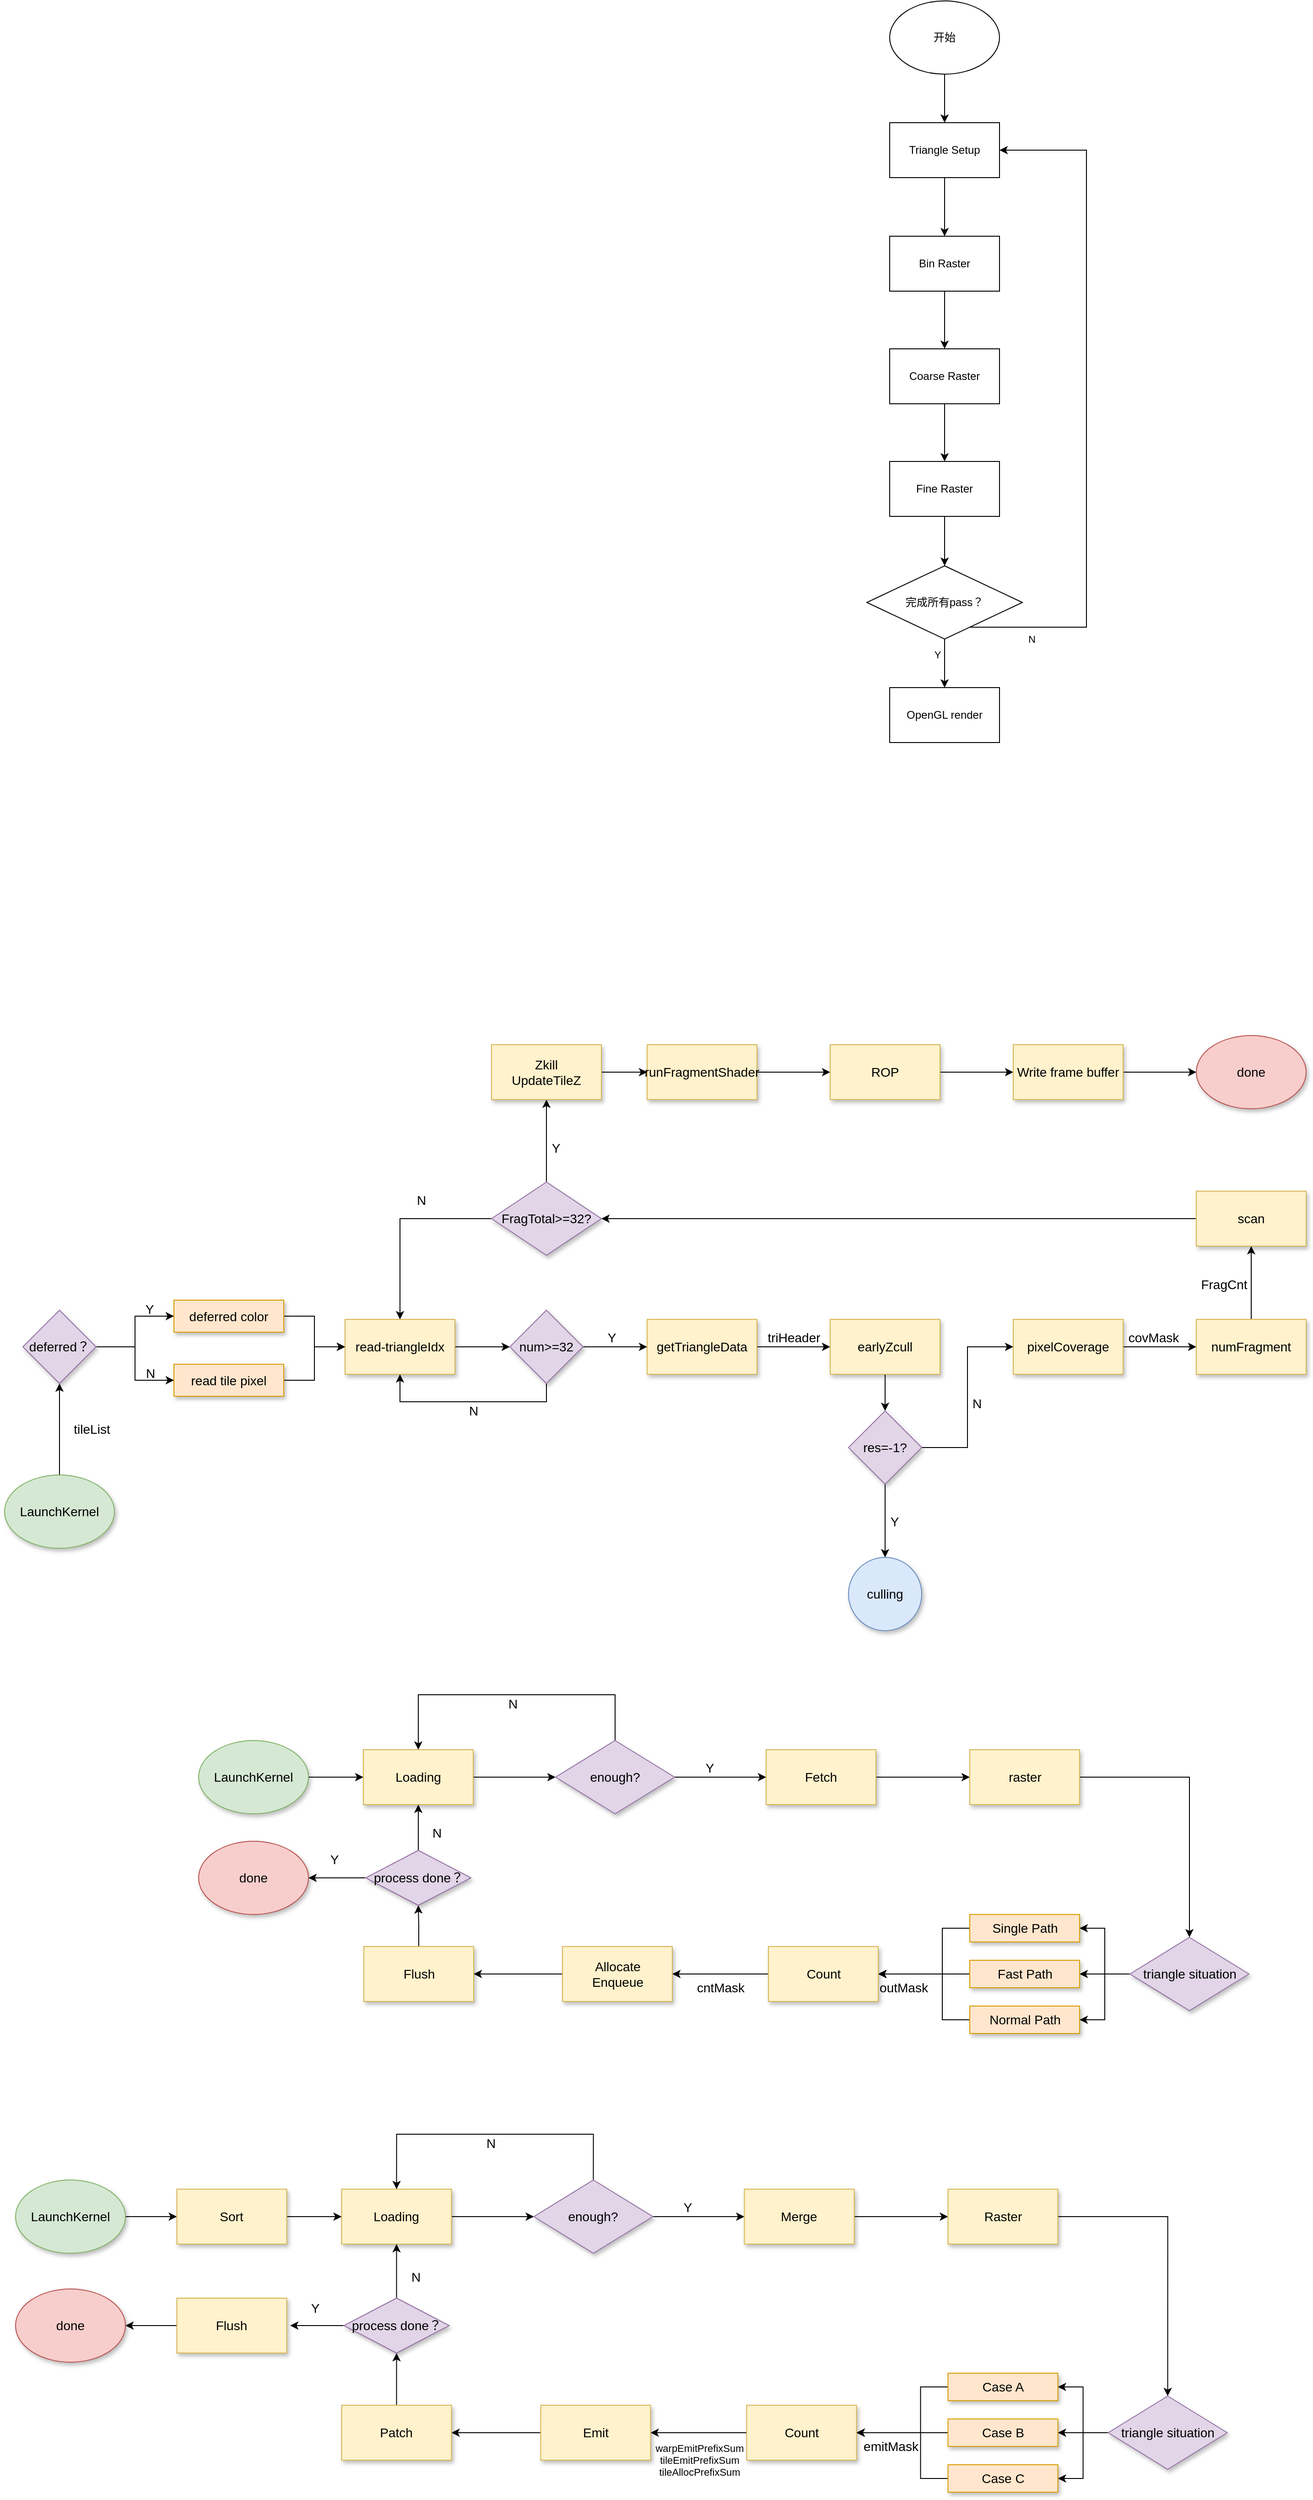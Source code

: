 <mxfile version="24.3.1" type="github">
  <diagram name="第 1 页" id="T6Q55vg58bslfouwRuF3">
    <mxGraphModel dx="3080" dy="3562" grid="1" gridSize="10" guides="1" tooltips="1" connect="1" arrows="1" fold="1" page="1" pageScale="1" pageWidth="827" pageHeight="1169" math="0" shadow="0">
      <root>
        <mxCell id="0" />
        <mxCell id="1" parent="0" />
        <mxCell id="O7zSQvzKoPBCbMSIORTm-7" value="" style="edgeStyle=orthogonalEdgeStyle;rounded=0;orthogonalLoop=1;jettySize=auto;html=1;fontSize=14;" parent="1" source="O7zSQvzKoPBCbMSIORTm-1" target="O7zSQvzKoPBCbMSIORTm-6" edge="1">
          <mxGeometry relative="1" as="geometry" />
        </mxCell>
        <mxCell id="O7zSQvzKoPBCbMSIORTm-1" value="read-triangleIdx" style="rounded=0;whiteSpace=wrap;html=1;fillColor=#fff2cc;strokeColor=#d6b656;shadow=1;fontSize=14;" parent="1" vertex="1">
          <mxGeometry y="240" width="120" height="60" as="geometry" />
        </mxCell>
        <mxCell id="O7zSQvzKoPBCbMSIORTm-14" value="" style="edgeStyle=orthogonalEdgeStyle;rounded=0;orthogonalLoop=1;jettySize=auto;html=1;fontSize=14;" parent="1" source="O7zSQvzKoPBCbMSIORTm-2" target="O7zSQvzKoPBCbMSIORTm-13" edge="1">
          <mxGeometry relative="1" as="geometry" />
        </mxCell>
        <mxCell id="O7zSQvzKoPBCbMSIORTm-20" value="triHeader" style="edgeLabel;html=1;align=center;verticalAlign=middle;resizable=0;points=[];labelBackgroundColor=none;fontSize=14;" parent="O7zSQvzKoPBCbMSIORTm-14" vertex="1" connectable="0">
          <mxGeometry x="-0.121" y="2" relative="1" as="geometry">
            <mxPoint x="5" y="-8" as="offset" />
          </mxGeometry>
        </mxCell>
        <mxCell id="O7zSQvzKoPBCbMSIORTm-2" value="getTriangleData" style="rounded=0;whiteSpace=wrap;html=1;fillColor=#fff2cc;strokeColor=#d6b656;shadow=1;fontSize=14;" parent="1" vertex="1">
          <mxGeometry x="330" y="240" width="120" height="60" as="geometry" />
        </mxCell>
        <mxCell id="O7zSQvzKoPBCbMSIORTm-8" style="edgeStyle=orthogonalEdgeStyle;rounded=0;orthogonalLoop=1;jettySize=auto;html=1;entryX=0.5;entryY=1;entryDx=0;entryDy=0;exitX=0.5;exitY=1;exitDx=0;exitDy=0;fontSize=14;" parent="1" source="O7zSQvzKoPBCbMSIORTm-6" target="O7zSQvzKoPBCbMSIORTm-1" edge="1">
          <mxGeometry relative="1" as="geometry">
            <mxPoint x="250" y="320" as="sourcePoint" />
            <mxPoint x="90" y="350" as="targetPoint" />
          </mxGeometry>
        </mxCell>
        <mxCell id="O7zSQvzKoPBCbMSIORTm-10" value="N" style="edgeLabel;html=1;align=center;verticalAlign=middle;resizable=0;points=[];labelBackgroundColor=none;fontSize=14;" parent="O7zSQvzKoPBCbMSIORTm-8" vertex="1" connectable="0">
          <mxGeometry x="0.051" y="-3" relative="1" as="geometry">
            <mxPoint x="10" y="13" as="offset" />
          </mxGeometry>
        </mxCell>
        <mxCell id="O7zSQvzKoPBCbMSIORTm-11" value="" style="edgeStyle=orthogonalEdgeStyle;rounded=0;orthogonalLoop=1;jettySize=auto;html=1;fontSize=14;" parent="1" source="O7zSQvzKoPBCbMSIORTm-6" target="O7zSQvzKoPBCbMSIORTm-2" edge="1">
          <mxGeometry relative="1" as="geometry" />
        </mxCell>
        <mxCell id="O7zSQvzKoPBCbMSIORTm-12" value="Y" style="edgeLabel;html=1;align=center;verticalAlign=middle;resizable=0;points=[];labelBackgroundColor=none;fontSize=14;" parent="O7zSQvzKoPBCbMSIORTm-11" vertex="1" connectable="0">
          <mxGeometry x="0.065" y="-1" relative="1" as="geometry">
            <mxPoint x="-7" y="-11" as="offset" />
          </mxGeometry>
        </mxCell>
        <mxCell id="O7zSQvzKoPBCbMSIORTm-6" value="num&amp;gt;=32" style="rhombus;whiteSpace=wrap;html=1;rounded=0;fillColor=#e1d5e7;strokeColor=#9673a6;shadow=1;fontSize=14;" parent="1" vertex="1">
          <mxGeometry x="180" y="230" width="80" height="80" as="geometry" />
        </mxCell>
        <mxCell id="O7zSQvzKoPBCbMSIORTm-19" value="" style="edgeStyle=orthogonalEdgeStyle;rounded=0;orthogonalLoop=1;jettySize=auto;html=1;fontSize=14;" parent="1" source="O7zSQvzKoPBCbMSIORTm-13" target="O7zSQvzKoPBCbMSIORTm-18" edge="1">
          <mxGeometry relative="1" as="geometry" />
        </mxCell>
        <mxCell id="O7zSQvzKoPBCbMSIORTm-13" value="earlyZcull" style="rounded=0;whiteSpace=wrap;html=1;fillColor=#fff2cc;strokeColor=#d6b656;shadow=1;fontSize=14;" parent="1" vertex="1">
          <mxGeometry x="530" y="240" width="120" height="60" as="geometry" />
        </mxCell>
        <mxCell id="O7zSQvzKoPBCbMSIORTm-27" value="" style="edgeStyle=orthogonalEdgeStyle;rounded=0;orthogonalLoop=1;jettySize=auto;html=1;fontSize=14;" parent="1" source="O7zSQvzKoPBCbMSIORTm-15" target="O7zSQvzKoPBCbMSIORTm-26" edge="1">
          <mxGeometry relative="1" as="geometry" />
        </mxCell>
        <mxCell id="O7zSQvzKoPBCbMSIORTm-28" value="covMask" style="edgeLabel;html=1;align=center;verticalAlign=middle;resizable=0;points=[];labelBackgroundColor=none;fontSize=14;" parent="O7zSQvzKoPBCbMSIORTm-27" vertex="1" connectable="0">
          <mxGeometry x="-0.172" y="-1" relative="1" as="geometry">
            <mxPoint y="-11" as="offset" />
          </mxGeometry>
        </mxCell>
        <mxCell id="O7zSQvzKoPBCbMSIORTm-15" value="pixelCoverage" style="rounded=0;whiteSpace=wrap;html=1;fillColor=#fff2cc;strokeColor=#d6b656;shadow=1;fontSize=14;" parent="1" vertex="1">
          <mxGeometry x="730" y="240" width="120" height="60" as="geometry" />
        </mxCell>
        <mxCell id="O7zSQvzKoPBCbMSIORTm-21" style="edgeStyle=orthogonalEdgeStyle;rounded=0;orthogonalLoop=1;jettySize=auto;html=1;entryX=0;entryY=0.5;entryDx=0;entryDy=0;fontSize=14;" parent="1" source="O7zSQvzKoPBCbMSIORTm-18" target="O7zSQvzKoPBCbMSIORTm-15" edge="1">
          <mxGeometry relative="1" as="geometry">
            <mxPoint x="710" y="320" as="targetPoint" />
          </mxGeometry>
        </mxCell>
        <mxCell id="O7zSQvzKoPBCbMSIORTm-25" value="N" style="edgeLabel;html=1;align=center;verticalAlign=middle;resizable=0;points=[];labelBackgroundColor=none;fontSize=14;" parent="O7zSQvzKoPBCbMSIORTm-21" vertex="1" connectable="0">
          <mxGeometry x="-0.064" y="-1" relative="1" as="geometry">
            <mxPoint x="9" as="offset" />
          </mxGeometry>
        </mxCell>
        <mxCell id="O7zSQvzKoPBCbMSIORTm-23" value="" style="edgeStyle=orthogonalEdgeStyle;rounded=0;orthogonalLoop=1;jettySize=auto;html=1;fontSize=14;" parent="1" source="O7zSQvzKoPBCbMSIORTm-18" target="O7zSQvzKoPBCbMSIORTm-22" edge="1">
          <mxGeometry relative="1" as="geometry" />
        </mxCell>
        <mxCell id="O7zSQvzKoPBCbMSIORTm-24" value="Y" style="edgeLabel;html=1;align=center;verticalAlign=middle;resizable=0;points=[];labelBackgroundColor=none;fontSize=14;" parent="O7zSQvzKoPBCbMSIORTm-23" vertex="1" connectable="0">
          <mxGeometry x="0.007" relative="1" as="geometry">
            <mxPoint x="10" as="offset" />
          </mxGeometry>
        </mxCell>
        <mxCell id="O7zSQvzKoPBCbMSIORTm-18" value="res=-1?" style="rhombus;whiteSpace=wrap;html=1;rounded=0;fillColor=#e1d5e7;strokeColor=#9673a6;shadow=1;fontSize=14;" parent="1" vertex="1">
          <mxGeometry x="550" y="340" width="80" height="80" as="geometry" />
        </mxCell>
        <mxCell id="O7zSQvzKoPBCbMSIORTm-22" value="culling" style="ellipse;whiteSpace=wrap;html=1;rounded=0;fillColor=#dae8fc;strokeColor=#6c8ebf;shadow=1;fontSize=14;" parent="1" vertex="1">
          <mxGeometry x="550" y="500" width="80" height="80" as="geometry" />
        </mxCell>
        <mxCell id="O7zSQvzKoPBCbMSIORTm-30" value="" style="edgeStyle=orthogonalEdgeStyle;rounded=0;orthogonalLoop=1;jettySize=auto;html=1;fontSize=14;" parent="1" source="O7zSQvzKoPBCbMSIORTm-26" target="O7zSQvzKoPBCbMSIORTm-29" edge="1">
          <mxGeometry relative="1" as="geometry" />
        </mxCell>
        <mxCell id="O7zSQvzKoPBCbMSIORTm-31" value="FragCnt" style="edgeLabel;html=1;align=center;verticalAlign=middle;resizable=0;points=[];labelBackgroundColor=none;fontSize=14;" parent="O7zSQvzKoPBCbMSIORTm-30" vertex="1" connectable="0">
          <mxGeometry x="-0.053" y="3" relative="1" as="geometry">
            <mxPoint x="-27" as="offset" />
          </mxGeometry>
        </mxCell>
        <mxCell id="O7zSQvzKoPBCbMSIORTm-26" value="numFragment" style="rounded=0;whiteSpace=wrap;html=1;fillColor=#fff2cc;strokeColor=#d6b656;shadow=1;fontSize=14;" parent="1" vertex="1">
          <mxGeometry x="930" y="240" width="120" height="60" as="geometry" />
        </mxCell>
        <mxCell id="O7zSQvzKoPBCbMSIORTm-34" value="" style="edgeStyle=orthogonalEdgeStyle;rounded=0;orthogonalLoop=1;jettySize=auto;html=1;fontSize=14;" parent="1" source="O7zSQvzKoPBCbMSIORTm-29" target="O7zSQvzKoPBCbMSIORTm-33" edge="1">
          <mxGeometry relative="1" as="geometry" />
        </mxCell>
        <mxCell id="O7zSQvzKoPBCbMSIORTm-29" value="scan" style="rounded=0;whiteSpace=wrap;html=1;fillColor=#fff2cc;strokeColor=#d6b656;shadow=1;fontSize=14;" parent="1" vertex="1">
          <mxGeometry x="930" y="100" width="120" height="60" as="geometry" />
        </mxCell>
        <mxCell id="O7zSQvzKoPBCbMSIORTm-35" style="edgeStyle=orthogonalEdgeStyle;rounded=0;orthogonalLoop=1;jettySize=auto;html=1;entryX=0.5;entryY=0;entryDx=0;entryDy=0;fontSize=14;" parent="1" source="O7zSQvzKoPBCbMSIORTm-33" target="O7zSQvzKoPBCbMSIORTm-1" edge="1">
          <mxGeometry relative="1" as="geometry" />
        </mxCell>
        <mxCell id="O7zSQvzKoPBCbMSIORTm-37" value="N" style="edgeLabel;html=1;align=center;verticalAlign=middle;resizable=0;points=[];labelBackgroundColor=none;fontSize=14;" parent="O7zSQvzKoPBCbMSIORTm-35" vertex="1" connectable="0">
          <mxGeometry x="-0.269" relative="1" as="geometry">
            <mxPoint y="-20" as="offset" />
          </mxGeometry>
        </mxCell>
        <mxCell id="O7zSQvzKoPBCbMSIORTm-39" value="" style="edgeStyle=orthogonalEdgeStyle;rounded=0;orthogonalLoop=1;jettySize=auto;html=1;exitX=0.5;exitY=0;exitDx=0;exitDy=0;fontSize=14;" parent="1" source="O7zSQvzKoPBCbMSIORTm-33" target="O7zSQvzKoPBCbMSIORTm-38" edge="1">
          <mxGeometry relative="1" as="geometry" />
        </mxCell>
        <mxCell id="O7zSQvzKoPBCbMSIORTm-52" value="Y" style="edgeLabel;html=1;align=center;verticalAlign=middle;resizable=0;points=[];labelBackgroundColor=none;fontSize=14;" parent="O7zSQvzKoPBCbMSIORTm-39" vertex="1" connectable="0">
          <mxGeometry x="-0.178" y="-1" relative="1" as="geometry">
            <mxPoint x="9" as="offset" />
          </mxGeometry>
        </mxCell>
        <mxCell id="O7zSQvzKoPBCbMSIORTm-33" value="FragTotal&amp;gt;=32?" style="rhombus;whiteSpace=wrap;html=1;rounded=0;fillColor=#e1d5e7;strokeColor=#9673a6;shadow=1;fontSize=14;" parent="1" vertex="1">
          <mxGeometry x="160" y="90" width="120" height="80" as="geometry" />
        </mxCell>
        <mxCell id="O7zSQvzKoPBCbMSIORTm-43" value="" style="edgeStyle=orthogonalEdgeStyle;rounded=0;orthogonalLoop=1;jettySize=auto;html=1;fontSize=14;" parent="1" source="O7zSQvzKoPBCbMSIORTm-38" target="O7zSQvzKoPBCbMSIORTm-42" edge="1">
          <mxGeometry relative="1" as="geometry" />
        </mxCell>
        <mxCell id="O7zSQvzKoPBCbMSIORTm-38" value="Zkill&lt;div style=&quot;font-size: 14px;&quot;&gt;UpdateTileZ&lt;/div&gt;" style="whiteSpace=wrap;html=1;rounded=0;fillColor=#fff2cc;strokeColor=#d6b656;shadow=1;fontSize=14;" parent="1" vertex="1">
          <mxGeometry x="160" y="-60" width="120" height="60" as="geometry" />
        </mxCell>
        <mxCell id="O7zSQvzKoPBCbMSIORTm-45" value="" style="edgeStyle=orthogonalEdgeStyle;rounded=0;orthogonalLoop=1;jettySize=auto;html=1;fontSize=14;" parent="1" source="O7zSQvzKoPBCbMSIORTm-42" target="O7zSQvzKoPBCbMSIORTm-44" edge="1">
          <mxGeometry relative="1" as="geometry" />
        </mxCell>
        <mxCell id="O7zSQvzKoPBCbMSIORTm-42" value="runFragmentShader" style="whiteSpace=wrap;html=1;rounded=0;fillColor=#fff2cc;strokeColor=#d6b656;shadow=1;fontSize=14;" parent="1" vertex="1">
          <mxGeometry x="330" y="-60" width="120" height="60" as="geometry" />
        </mxCell>
        <mxCell id="cYD1kUWtaqBJWbCLBcX3-10" value="" style="edgeStyle=orthogonalEdgeStyle;rounded=0;orthogonalLoop=1;jettySize=auto;html=1;fontSize=14;" edge="1" parent="1" source="O7zSQvzKoPBCbMSIORTm-44" target="cYD1kUWtaqBJWbCLBcX3-9">
          <mxGeometry relative="1" as="geometry" />
        </mxCell>
        <mxCell id="O7zSQvzKoPBCbMSIORTm-44" value="ROP" style="whiteSpace=wrap;html=1;rounded=0;fillColor=#fff2cc;strokeColor=#d6b656;shadow=1;fontSize=14;" parent="1" vertex="1">
          <mxGeometry x="530" y="-60" width="120" height="60" as="geometry" />
        </mxCell>
        <mxCell id="O7zSQvzKoPBCbMSIORTm-49" value="" style="edgeStyle=orthogonalEdgeStyle;rounded=0;orthogonalLoop=1;jettySize=auto;html=1;exitX=0.5;exitY=0;exitDx=0;exitDy=0;entryX=0.5;entryY=1;entryDx=0;entryDy=0;fontSize=14;" parent="1" source="O7zSQvzKoPBCbMSIORTm-48" target="cYD1kUWtaqBJWbCLBcX3-6" edge="1">
          <mxGeometry relative="1" as="geometry">
            <mxPoint x="-297" y="330" as="targetPoint" />
          </mxGeometry>
        </mxCell>
        <mxCell id="O7zSQvzKoPBCbMSIORTm-57" value="tileList" style="edgeLabel;html=1;align=center;verticalAlign=middle;resizable=0;points=[];labelBackgroundColor=none;fontSize=14;" parent="O7zSQvzKoPBCbMSIORTm-49" vertex="1" connectable="0">
          <mxGeometry x="0.217" y="-2" relative="1" as="geometry">
            <mxPoint x="33" y="11" as="offset" />
          </mxGeometry>
        </mxCell>
        <mxCell id="O7zSQvzKoPBCbMSIORTm-48" value="LaunchKernel" style="ellipse;whiteSpace=wrap;html=1;fillColor=#d5e8d4;strokeColor=#82b366;shadow=1;fontSize=14;" parent="1" vertex="1">
          <mxGeometry x="-372" y="410" width="120" height="80" as="geometry" />
        </mxCell>
        <mxCell id="O7zSQvzKoPBCbMSIORTm-50" value="done" style="ellipse;whiteSpace=wrap;html=1;fillColor=#f8cecc;strokeColor=#b85450;shadow=1;fontSize=14;" parent="1" vertex="1">
          <mxGeometry x="930" y="-70" width="120" height="80" as="geometry" />
        </mxCell>
        <mxCell id="MLCowIscCtF2YX59dcxo-18" value="" style="edgeStyle=orthogonalEdgeStyle;rounded=0;orthogonalLoop=1;jettySize=auto;html=1;" parent="1" source="MLCowIscCtF2YX59dcxo-1" target="MLCowIscCtF2YX59dcxo-2" edge="1">
          <mxGeometry relative="1" as="geometry" />
        </mxCell>
        <mxCell id="MLCowIscCtF2YX59dcxo-1" value="开始" style="ellipse;whiteSpace=wrap;html=1;" parent="1" vertex="1">
          <mxGeometry x="595" y="-1200" width="120" height="80" as="geometry" />
        </mxCell>
        <mxCell id="MLCowIscCtF2YX59dcxo-5" value="" style="edgeStyle=orthogonalEdgeStyle;rounded=0;orthogonalLoop=1;jettySize=auto;html=1;" parent="1" source="MLCowIscCtF2YX59dcxo-2" target="MLCowIscCtF2YX59dcxo-4" edge="1">
          <mxGeometry relative="1" as="geometry" />
        </mxCell>
        <mxCell id="MLCowIscCtF2YX59dcxo-2" value="Triangle Setup" style="whiteSpace=wrap;html=1;" parent="1" vertex="1">
          <mxGeometry x="595" y="-1067" width="120" height="60" as="geometry" />
        </mxCell>
        <mxCell id="MLCowIscCtF2YX59dcxo-7" value="" style="edgeStyle=orthogonalEdgeStyle;rounded=0;orthogonalLoop=1;jettySize=auto;html=1;" parent="1" source="MLCowIscCtF2YX59dcxo-4" target="MLCowIscCtF2YX59dcxo-6" edge="1">
          <mxGeometry relative="1" as="geometry" />
        </mxCell>
        <mxCell id="MLCowIscCtF2YX59dcxo-4" value="Bin Raster" style="whiteSpace=wrap;html=1;" parent="1" vertex="1">
          <mxGeometry x="595" y="-943" width="120" height="60" as="geometry" />
        </mxCell>
        <mxCell id="MLCowIscCtF2YX59dcxo-9" value="" style="edgeStyle=orthogonalEdgeStyle;rounded=0;orthogonalLoop=1;jettySize=auto;html=1;" parent="1" source="MLCowIscCtF2YX59dcxo-6" target="MLCowIscCtF2YX59dcxo-8" edge="1">
          <mxGeometry relative="1" as="geometry" />
        </mxCell>
        <mxCell id="MLCowIscCtF2YX59dcxo-6" value="Coarse Raster" style="whiteSpace=wrap;html=1;" parent="1" vertex="1">
          <mxGeometry x="595" y="-820" width="120" height="60" as="geometry" />
        </mxCell>
        <mxCell id="MLCowIscCtF2YX59dcxo-11" value="" style="edgeStyle=orthogonalEdgeStyle;rounded=0;orthogonalLoop=1;jettySize=auto;html=1;" parent="1" source="MLCowIscCtF2YX59dcxo-8" target="MLCowIscCtF2YX59dcxo-10" edge="1">
          <mxGeometry relative="1" as="geometry" />
        </mxCell>
        <mxCell id="MLCowIscCtF2YX59dcxo-8" value="Fine Raster" style="whiteSpace=wrap;html=1;" parent="1" vertex="1">
          <mxGeometry x="595" y="-697" width="120" height="60" as="geometry" />
        </mxCell>
        <mxCell id="MLCowIscCtF2YX59dcxo-15" value="" style="edgeStyle=orthogonalEdgeStyle;rounded=0;orthogonalLoop=1;jettySize=auto;html=1;" parent="1" source="MLCowIscCtF2YX59dcxo-10" target="MLCowIscCtF2YX59dcxo-14" edge="1">
          <mxGeometry relative="1" as="geometry" />
        </mxCell>
        <mxCell id="MLCowIscCtF2YX59dcxo-17" value="Y" style="edgeLabel;html=1;align=center;verticalAlign=middle;resizable=0;points=[];labelBackgroundColor=none;" parent="MLCowIscCtF2YX59dcxo-15" vertex="1" connectable="0">
          <mxGeometry x="-0.055" y="2" relative="1" as="geometry">
            <mxPoint x="-10" y="-8" as="offset" />
          </mxGeometry>
        </mxCell>
        <mxCell id="MLCowIscCtF2YX59dcxo-19" style="edgeStyle=orthogonalEdgeStyle;rounded=0;orthogonalLoop=1;jettySize=auto;html=1;entryX=1;entryY=0.5;entryDx=0;entryDy=0;" parent="1" source="MLCowIscCtF2YX59dcxo-10" target="MLCowIscCtF2YX59dcxo-2" edge="1">
          <mxGeometry relative="1" as="geometry">
            <mxPoint x="750" y="-1010" as="targetPoint" />
            <Array as="points">
              <mxPoint x="810" y="-516" />
              <mxPoint x="810" y="-1037" />
            </Array>
          </mxGeometry>
        </mxCell>
        <mxCell id="MLCowIscCtF2YX59dcxo-20" value="N" style="edgeLabel;html=1;align=center;verticalAlign=middle;resizable=0;points=[];labelBackgroundColor=none;" parent="MLCowIscCtF2YX59dcxo-19" vertex="1" connectable="0">
          <mxGeometry x="-0.606" y="2" relative="1" as="geometry">
            <mxPoint x="-58" y="32" as="offset" />
          </mxGeometry>
        </mxCell>
        <mxCell id="MLCowIscCtF2YX59dcxo-10" value="完成所有pass？" style="rhombus;whiteSpace=wrap;html=1;" parent="1" vertex="1">
          <mxGeometry x="570" y="-583" width="170" height="80" as="geometry" />
        </mxCell>
        <mxCell id="MLCowIscCtF2YX59dcxo-14" value="OpenGL render" style="whiteSpace=wrap;html=1;" parent="1" vertex="1">
          <mxGeometry x="595" y="-450" width="120" height="60" as="geometry" />
        </mxCell>
        <mxCell id="c0jOyY1ebG1TVOm1i-c7-7" value="" style="edgeStyle=orthogonalEdgeStyle;rounded=0;orthogonalLoop=1;jettySize=auto;html=1;labelBackgroundColor=none;textShadow=0;fontSize=14;" parent="1" source="c0jOyY1ebG1TVOm1i-c7-1" target="c0jOyY1ebG1TVOm1i-c7-2" edge="1">
          <mxGeometry relative="1" as="geometry" />
        </mxCell>
        <mxCell id="c0jOyY1ebG1TVOm1i-c7-1" value="LaunchKernel" style="ellipse;whiteSpace=wrap;html=1;fillColor=#d5e8d4;strokeColor=#82b366;labelBackgroundColor=none;textShadow=0;shadow=1;fontSize=14;" parent="1" vertex="1">
          <mxGeometry x="-160" y="700" width="120" height="80" as="geometry" />
        </mxCell>
        <mxCell id="c0jOyY1ebG1TVOm1i-c7-4" value="" style="edgeStyle=orthogonalEdgeStyle;rounded=0;orthogonalLoop=1;jettySize=auto;html=1;labelBackgroundColor=none;textShadow=0;fontSize=14;" parent="1" source="c0jOyY1ebG1TVOm1i-c7-2" target="c0jOyY1ebG1TVOm1i-c7-3" edge="1">
          <mxGeometry relative="1" as="geometry" />
        </mxCell>
        <mxCell id="c0jOyY1ebG1TVOm1i-c7-2" value="Loading" style="rounded=0;whiteSpace=wrap;html=1;fillColor=#fff2cc;strokeColor=#d6b656;labelBackgroundColor=none;textShadow=0;shadow=1;fontSize=14;" parent="1" vertex="1">
          <mxGeometry x="20" y="710" width="120" height="60" as="geometry" />
        </mxCell>
        <mxCell id="c0jOyY1ebG1TVOm1i-c7-5" style="edgeStyle=orthogonalEdgeStyle;rounded=0;orthogonalLoop=1;jettySize=auto;html=1;entryX=0.5;entryY=0;entryDx=0;entryDy=0;exitX=0.5;exitY=0;exitDx=0;exitDy=0;labelBackgroundColor=none;textShadow=0;fontSize=14;" parent="1" source="c0jOyY1ebG1TVOm1i-c7-3" target="c0jOyY1ebG1TVOm1i-c7-2" edge="1">
          <mxGeometry relative="1" as="geometry">
            <mxPoint x="380" y="670" as="sourcePoint" />
            <Array as="points">
              <mxPoint x="295" y="650" />
              <mxPoint x="80" y="650" />
            </Array>
          </mxGeometry>
        </mxCell>
        <mxCell id="c0jOyY1ebG1TVOm1i-c7-6" value="N" style="edgeLabel;html=1;align=center;verticalAlign=middle;resizable=0;points=[];labelBackgroundColor=none;textShadow=0;fontSize=14;" parent="c0jOyY1ebG1TVOm1i-c7-5" vertex="1" connectable="0">
          <mxGeometry x="0.031" y="-1" relative="1" as="geometry">
            <mxPoint x="5" y="11" as="offset" />
          </mxGeometry>
        </mxCell>
        <mxCell id="c0jOyY1ebG1TVOm1i-c7-9" value="" style="edgeStyle=orthogonalEdgeStyle;rounded=0;orthogonalLoop=1;jettySize=auto;html=1;labelBackgroundColor=none;textShadow=0;fontSize=14;" parent="1" source="c0jOyY1ebG1TVOm1i-c7-3" target="c0jOyY1ebG1TVOm1i-c7-8" edge="1">
          <mxGeometry relative="1" as="geometry" />
        </mxCell>
        <mxCell id="c0jOyY1ebG1TVOm1i-c7-10" value="Y" style="edgeLabel;html=1;align=center;verticalAlign=middle;resizable=0;points=[];labelBackgroundColor=none;textShadow=0;fontSize=14;" parent="c0jOyY1ebG1TVOm1i-c7-9" vertex="1" connectable="0">
          <mxGeometry x="-0.251" y="-1" relative="1" as="geometry">
            <mxPoint y="-11" as="offset" />
          </mxGeometry>
        </mxCell>
        <mxCell id="c0jOyY1ebG1TVOm1i-c7-3" value="enough?" style="rhombus;whiteSpace=wrap;html=1;rounded=0;fillColor=#e1d5e7;strokeColor=#9673a6;labelBackgroundColor=none;textShadow=0;shadow=1;fontSize=14;" parent="1" vertex="1">
          <mxGeometry x="230" y="700" width="130" height="80" as="geometry" />
        </mxCell>
        <mxCell id="c0jOyY1ebG1TVOm1i-c7-12" value="" style="edgeStyle=orthogonalEdgeStyle;rounded=0;orthogonalLoop=1;jettySize=auto;html=1;labelBackgroundColor=none;textShadow=0;fontSize=14;" parent="1" source="c0jOyY1ebG1TVOm1i-c7-8" target="c0jOyY1ebG1TVOm1i-c7-11" edge="1">
          <mxGeometry relative="1" as="geometry" />
        </mxCell>
        <mxCell id="c0jOyY1ebG1TVOm1i-c7-8" value="Fetch" style="rounded=0;whiteSpace=wrap;html=1;fillColor=#fff2cc;strokeColor=#d6b656;labelBackgroundColor=none;textShadow=0;shadow=1;fontSize=14;" parent="1" vertex="1">
          <mxGeometry x="460" y="710" width="120" height="60" as="geometry" />
        </mxCell>
        <mxCell id="c0jOyY1ebG1TVOm1i-c7-17" style="edgeStyle=orthogonalEdgeStyle;rounded=0;orthogonalLoop=1;jettySize=auto;html=1;exitX=1;exitY=0.5;exitDx=0;exitDy=0;entryX=0.5;entryY=0;entryDx=0;entryDy=0;labelBackgroundColor=none;textShadow=0;fontSize=14;" parent="1" source="c0jOyY1ebG1TVOm1i-c7-11" target="c0jOyY1ebG1TVOm1i-c7-16" edge="1">
          <mxGeometry relative="1" as="geometry">
            <mxPoint x="952.5" y="915" as="targetPoint" />
          </mxGeometry>
        </mxCell>
        <mxCell id="c0jOyY1ebG1TVOm1i-c7-11" value="raster" style="rounded=0;whiteSpace=wrap;html=1;fillColor=#fff2cc;strokeColor=#d6b656;labelBackgroundColor=none;textShadow=0;shadow=1;fontSize=14;" parent="1" vertex="1">
          <mxGeometry x="682.5" y="710" width="120" height="60" as="geometry" />
        </mxCell>
        <mxCell id="c0jOyY1ebG1TVOm1i-c7-21" style="edgeStyle=orthogonalEdgeStyle;rounded=0;orthogonalLoop=1;jettySize=auto;html=1;exitX=0;exitY=0.5;exitDx=0;exitDy=0;entryX=1;entryY=0.5;entryDx=0;entryDy=0;labelBackgroundColor=none;textShadow=0;fontSize=14;" parent="1" source="c0jOyY1ebG1TVOm1i-c7-16" target="c0jOyY1ebG1TVOm1i-c7-19" edge="1">
          <mxGeometry relative="1" as="geometry">
            <mxPoint x="887.5" y="955" as="sourcePoint" />
          </mxGeometry>
        </mxCell>
        <mxCell id="c0jOyY1ebG1TVOm1i-c7-22" style="edgeStyle=orthogonalEdgeStyle;rounded=0;orthogonalLoop=1;jettySize=auto;html=1;exitX=0;exitY=0.5;exitDx=0;exitDy=0;entryX=1;entryY=0.5;entryDx=0;entryDy=0;labelBackgroundColor=none;textShadow=0;fontSize=14;" parent="1" source="c0jOyY1ebG1TVOm1i-c7-16" target="c0jOyY1ebG1TVOm1i-c7-18" edge="1">
          <mxGeometry relative="1" as="geometry">
            <mxPoint x="920" y="935" as="sourcePoint" />
          </mxGeometry>
        </mxCell>
        <mxCell id="c0jOyY1ebG1TVOm1i-c7-23" style="edgeStyle=orthogonalEdgeStyle;rounded=0;orthogonalLoop=1;jettySize=auto;html=1;exitX=0;exitY=0.5;exitDx=0;exitDy=0;entryX=1;entryY=0.5;entryDx=0;entryDy=0;labelBackgroundColor=none;textShadow=0;fontSize=14;" parent="1" source="c0jOyY1ebG1TVOm1i-c7-16" target="c0jOyY1ebG1TVOm1i-c7-20" edge="1">
          <mxGeometry relative="1" as="geometry">
            <mxPoint x="920" y="975" as="sourcePoint" />
          </mxGeometry>
        </mxCell>
        <mxCell id="c0jOyY1ebG1TVOm1i-c7-16" value="triangle situation" style="rhombus;whiteSpace=wrap;html=1;rounded=0;fillColor=#e1d5e7;strokeColor=#9673a6;labelBackgroundColor=none;textShadow=0;shadow=1;fontSize=14;" parent="1" vertex="1">
          <mxGeometry x="857.5" y="915" width="130" height="80" as="geometry" />
        </mxCell>
        <mxCell id="c0jOyY1ebG1TVOm1i-c7-25" style="edgeStyle=orthogonalEdgeStyle;rounded=0;orthogonalLoop=1;jettySize=auto;html=1;exitX=0;exitY=0.5;exitDx=0;exitDy=0;entryX=1;entryY=0.5;entryDx=0;entryDy=0;labelBackgroundColor=none;textShadow=0;fontSize=14;" parent="1" source="c0jOyY1ebG1TVOm1i-c7-18" target="c0jOyY1ebG1TVOm1i-c7-24" edge="1">
          <mxGeometry relative="1" as="geometry">
            <Array as="points">
              <mxPoint x="652.5" y="905" />
              <mxPoint x="652.5" y="955" />
            </Array>
          </mxGeometry>
        </mxCell>
        <mxCell id="c0jOyY1ebG1TVOm1i-c7-18" value="Single Path" style="rounded=0;whiteSpace=wrap;html=1;fillColor=#ffe6cc;strokeColor=#d79b00;labelBackgroundColor=none;textShadow=0;shadow=1;fontSize=14;" parent="1" vertex="1">
          <mxGeometry x="682.5" y="890" width="120" height="30" as="geometry" />
        </mxCell>
        <mxCell id="c0jOyY1ebG1TVOm1i-c7-27" style="edgeStyle=orthogonalEdgeStyle;rounded=0;orthogonalLoop=1;jettySize=auto;html=1;exitX=0;exitY=0.5;exitDx=0;exitDy=0;entryX=1;entryY=0.5;entryDx=0;entryDy=0;labelBackgroundColor=none;textShadow=0;fontSize=14;" parent="1" source="c0jOyY1ebG1TVOm1i-c7-19" target="c0jOyY1ebG1TVOm1i-c7-24" edge="1">
          <mxGeometry relative="1" as="geometry" />
        </mxCell>
        <mxCell id="c0jOyY1ebG1TVOm1i-c7-19" value="Fast Path" style="rounded=0;whiteSpace=wrap;html=1;fillColor=#ffe6cc;strokeColor=#d79b00;labelBackgroundColor=none;textShadow=0;shadow=1;fontSize=14;" parent="1" vertex="1">
          <mxGeometry x="682.5" y="940" width="120" height="30" as="geometry" />
        </mxCell>
        <mxCell id="c0jOyY1ebG1TVOm1i-c7-29" style="edgeStyle=orthogonalEdgeStyle;rounded=0;orthogonalLoop=1;jettySize=auto;html=1;exitX=0;exitY=0.5;exitDx=0;exitDy=0;entryX=1;entryY=0.5;entryDx=0;entryDy=0;labelBackgroundColor=none;textShadow=0;fontSize=14;" parent="1" source="c0jOyY1ebG1TVOm1i-c7-20" target="c0jOyY1ebG1TVOm1i-c7-24" edge="1">
          <mxGeometry relative="1" as="geometry">
            <Array as="points">
              <mxPoint x="652.5" y="1005" />
              <mxPoint x="652.5" y="955" />
            </Array>
          </mxGeometry>
        </mxCell>
        <mxCell id="c0jOyY1ebG1TVOm1i-c7-30" value="outMask" style="edgeLabel;html=1;align=center;verticalAlign=middle;resizable=0;points=[];labelBackgroundColor=none;textShadow=0;fontSize=14;" parent="c0jOyY1ebG1TVOm1i-c7-29" vertex="1" connectable="0">
          <mxGeometry x="0.54" y="3" relative="1" as="geometry">
            <mxPoint x="-7" y="12" as="offset" />
          </mxGeometry>
        </mxCell>
        <mxCell id="c0jOyY1ebG1TVOm1i-c7-20" value="Normal Path" style="rounded=0;whiteSpace=wrap;html=1;fillColor=#ffe6cc;strokeColor=#d79b00;labelBackgroundColor=none;textShadow=0;shadow=1;fontSize=14;" parent="1" vertex="1">
          <mxGeometry x="682.5" y="990" width="120" height="30" as="geometry" />
        </mxCell>
        <mxCell id="c0jOyY1ebG1TVOm1i-c7-32" value="" style="edgeStyle=orthogonalEdgeStyle;rounded=0;orthogonalLoop=1;jettySize=auto;html=1;labelBackgroundColor=none;textShadow=0;fontSize=14;" parent="1" source="c0jOyY1ebG1TVOm1i-c7-24" target="c0jOyY1ebG1TVOm1i-c7-31" edge="1">
          <mxGeometry relative="1" as="geometry" />
        </mxCell>
        <mxCell id="c0jOyY1ebG1TVOm1i-c7-43" value="cntMask" style="edgeLabel;html=1;align=center;verticalAlign=middle;resizable=0;points=[];labelBackgroundColor=none;textShadow=0;fontSize=14;" parent="c0jOyY1ebG1TVOm1i-c7-32" vertex="1" connectable="0">
          <mxGeometry x="-0.057" y="4" relative="1" as="geometry">
            <mxPoint x="-3" y="11" as="offset" />
          </mxGeometry>
        </mxCell>
        <mxCell id="c0jOyY1ebG1TVOm1i-c7-24" value="Count" style="rounded=0;whiteSpace=wrap;html=1;fillColor=#fff2cc;strokeColor=#d6b656;labelBackgroundColor=none;textShadow=0;shadow=1;fontSize=14;" parent="1" vertex="1">
          <mxGeometry x="462.5" y="925" width="120" height="60" as="geometry" />
        </mxCell>
        <mxCell id="c0jOyY1ebG1TVOm1i-c7-34" value="" style="edgeStyle=orthogonalEdgeStyle;rounded=0;orthogonalLoop=1;jettySize=auto;html=1;labelBackgroundColor=none;textShadow=0;fontSize=14;" parent="1" source="c0jOyY1ebG1TVOm1i-c7-31" target="c0jOyY1ebG1TVOm1i-c7-33" edge="1">
          <mxGeometry relative="1" as="geometry" />
        </mxCell>
        <mxCell id="c0jOyY1ebG1TVOm1i-c7-31" value="Allocate&lt;div style=&quot;font-size: 14px;&quot;&gt;Enqueue&lt;/div&gt;" style="rounded=0;whiteSpace=wrap;html=1;fillColor=#fff2cc;strokeColor=#d6b656;labelBackgroundColor=none;textShadow=0;shadow=1;fontSize=14;" parent="1" vertex="1">
          <mxGeometry x="237.5" y="925" width="120" height="60" as="geometry" />
        </mxCell>
        <mxCell id="c0jOyY1ebG1TVOm1i-c7-38" value="" style="edgeStyle=orthogonalEdgeStyle;rounded=0;orthogonalLoop=1;jettySize=auto;html=1;labelBackgroundColor=none;textShadow=0;fontSize=14;" parent="1" source="c0jOyY1ebG1TVOm1i-c7-33" target="c0jOyY1ebG1TVOm1i-c7-35" edge="1">
          <mxGeometry relative="1" as="geometry" />
        </mxCell>
        <mxCell id="c0jOyY1ebG1TVOm1i-c7-33" value="Flush" style="rounded=0;whiteSpace=wrap;html=1;fillColor=#fff2cc;strokeColor=#d6b656;labelBackgroundColor=none;textShadow=0;shadow=1;fontSize=14;" parent="1" vertex="1">
          <mxGeometry x="20.5" y="925" width="120" height="60" as="geometry" />
        </mxCell>
        <mxCell id="c0jOyY1ebG1TVOm1i-c7-37" value="" style="edgeStyle=orthogonalEdgeStyle;rounded=0;orthogonalLoop=1;jettySize=auto;html=1;labelBackgroundColor=none;textShadow=0;fontSize=14;" parent="1" source="c0jOyY1ebG1TVOm1i-c7-35" target="c0jOyY1ebG1TVOm1i-c7-2" edge="1">
          <mxGeometry relative="1" as="geometry" />
        </mxCell>
        <mxCell id="c0jOyY1ebG1TVOm1i-c7-42" value="N" style="edgeLabel;html=1;align=center;verticalAlign=middle;resizable=0;points=[];labelBackgroundColor=none;textShadow=0;fontSize=14;" parent="c0jOyY1ebG1TVOm1i-c7-37" vertex="1" connectable="0">
          <mxGeometry x="-0.173" relative="1" as="geometry">
            <mxPoint x="20" y="1" as="offset" />
          </mxGeometry>
        </mxCell>
        <mxCell id="c0jOyY1ebG1TVOm1i-c7-40" value="" style="edgeStyle=orthogonalEdgeStyle;rounded=0;orthogonalLoop=1;jettySize=auto;html=1;labelBackgroundColor=none;textShadow=0;fontSize=14;" parent="1" source="c0jOyY1ebG1TVOm1i-c7-35" target="c0jOyY1ebG1TVOm1i-c7-39" edge="1">
          <mxGeometry relative="1" as="geometry" />
        </mxCell>
        <mxCell id="c0jOyY1ebG1TVOm1i-c7-41" value="Y" style="edgeLabel;html=1;align=center;verticalAlign=middle;resizable=0;points=[];labelBackgroundColor=none;textShadow=0;fontSize=14;" parent="c0jOyY1ebG1TVOm1i-c7-40" vertex="1" connectable="0">
          <mxGeometry x="0.104" relative="1" as="geometry">
            <mxPoint y="-20" as="offset" />
          </mxGeometry>
        </mxCell>
        <mxCell id="c0jOyY1ebG1TVOm1i-c7-35" value="process done？" style="rhombus;whiteSpace=wrap;html=1;rounded=0;fillColor=#e1d5e7;strokeColor=#9673a6;labelBackgroundColor=none;textShadow=0;shadow=1;fontSize=14;" parent="1" vertex="1">
          <mxGeometry x="22.5" y="820" width="115" height="60" as="geometry" />
        </mxCell>
        <mxCell id="c0jOyY1ebG1TVOm1i-c7-39" value="done" style="ellipse;whiteSpace=wrap;html=1;fillColor=#f8cecc;strokeColor=#b85450;labelBackgroundColor=none;textShadow=0;shadow=1;fontSize=14;" parent="1" vertex="1">
          <mxGeometry x="-160" y="810" width="120" height="80" as="geometry" />
        </mxCell>
        <mxCell id="c0jOyY1ebG1TVOm1i-c7-82" value="" style="edgeStyle=orthogonalEdgeStyle;rounded=0;orthogonalLoop=1;jettySize=auto;html=1;fontSize=14;" parent="1" source="c0jOyY1ebG1TVOm1i-c7-45" target="c0jOyY1ebG1TVOm1i-c7-81" edge="1">
          <mxGeometry relative="1" as="geometry" />
        </mxCell>
        <mxCell id="c0jOyY1ebG1TVOm1i-c7-45" value="LaunchKernel" style="ellipse;whiteSpace=wrap;html=1;fillColor=#d5e8d4;strokeColor=#82b366;labelBackgroundColor=none;textShadow=0;shadow=1;fontSize=14;" parent="1" vertex="1">
          <mxGeometry x="-360" y="1180" width="120" height="80" as="geometry" />
        </mxCell>
        <mxCell id="c0jOyY1ebG1TVOm1i-c7-46" value="" style="edgeStyle=orthogonalEdgeStyle;rounded=0;orthogonalLoop=1;jettySize=auto;html=1;labelBackgroundColor=none;textShadow=0;fontSize=14;" parent="1" source="c0jOyY1ebG1TVOm1i-c7-47" target="c0jOyY1ebG1TVOm1i-c7-52" edge="1">
          <mxGeometry relative="1" as="geometry" />
        </mxCell>
        <mxCell id="c0jOyY1ebG1TVOm1i-c7-47" value="Loading" style="rounded=0;whiteSpace=wrap;html=1;fillColor=#fff2cc;strokeColor=#d6b656;labelBackgroundColor=none;textShadow=0;shadow=1;fontSize=14;" parent="1" vertex="1">
          <mxGeometry x="-3.75" y="1190" width="120" height="60" as="geometry" />
        </mxCell>
        <mxCell id="c0jOyY1ebG1TVOm1i-c7-48" style="edgeStyle=orthogonalEdgeStyle;rounded=0;orthogonalLoop=1;jettySize=auto;html=1;entryX=0.5;entryY=0;entryDx=0;entryDy=0;exitX=0.5;exitY=0;exitDx=0;exitDy=0;labelBackgroundColor=none;textShadow=0;fontSize=14;" parent="1" source="c0jOyY1ebG1TVOm1i-c7-52" target="c0jOyY1ebG1TVOm1i-c7-47" edge="1">
          <mxGeometry relative="1" as="geometry">
            <mxPoint x="356.25" y="1150" as="sourcePoint" />
            <Array as="points">
              <mxPoint x="271.25" y="1130" />
              <mxPoint x="56.25" y="1130" />
            </Array>
          </mxGeometry>
        </mxCell>
        <mxCell id="c0jOyY1ebG1TVOm1i-c7-49" value="N" style="edgeLabel;html=1;align=center;verticalAlign=middle;resizable=0;points=[];labelBackgroundColor=none;textShadow=0;fontSize=14;" parent="c0jOyY1ebG1TVOm1i-c7-48" vertex="1" connectable="0">
          <mxGeometry x="0.031" y="-1" relative="1" as="geometry">
            <mxPoint x="5" y="11" as="offset" />
          </mxGeometry>
        </mxCell>
        <mxCell id="c0jOyY1ebG1TVOm1i-c7-50" value="" style="edgeStyle=orthogonalEdgeStyle;rounded=0;orthogonalLoop=1;jettySize=auto;html=1;labelBackgroundColor=none;textShadow=0;fontSize=14;" parent="1" source="c0jOyY1ebG1TVOm1i-c7-52" target="c0jOyY1ebG1TVOm1i-c7-54" edge="1">
          <mxGeometry relative="1" as="geometry" />
        </mxCell>
        <mxCell id="c0jOyY1ebG1TVOm1i-c7-51" value="Y" style="edgeLabel;html=1;align=center;verticalAlign=middle;resizable=0;points=[];labelBackgroundColor=none;textShadow=0;fontSize=14;" parent="c0jOyY1ebG1TVOm1i-c7-50" vertex="1" connectable="0">
          <mxGeometry x="-0.251" y="-1" relative="1" as="geometry">
            <mxPoint y="-11" as="offset" />
          </mxGeometry>
        </mxCell>
        <mxCell id="c0jOyY1ebG1TVOm1i-c7-52" value="enough?" style="rhombus;whiteSpace=wrap;html=1;rounded=0;fillColor=#e1d5e7;strokeColor=#9673a6;labelBackgroundColor=none;textShadow=0;shadow=1;fontSize=14;" parent="1" vertex="1">
          <mxGeometry x="206.25" y="1180" width="130" height="80" as="geometry" />
        </mxCell>
        <mxCell id="c0jOyY1ebG1TVOm1i-c7-53" value="" style="edgeStyle=orthogonalEdgeStyle;rounded=0;orthogonalLoop=1;jettySize=auto;html=1;labelBackgroundColor=none;textShadow=0;fontSize=14;" parent="1" source="c0jOyY1ebG1TVOm1i-c7-54" target="c0jOyY1ebG1TVOm1i-c7-56" edge="1">
          <mxGeometry relative="1" as="geometry" />
        </mxCell>
        <mxCell id="c0jOyY1ebG1TVOm1i-c7-54" value="Merge" style="rounded=0;whiteSpace=wrap;html=1;fillColor=#fff2cc;strokeColor=#d6b656;labelBackgroundColor=none;textShadow=0;shadow=1;fontSize=14;" parent="1" vertex="1">
          <mxGeometry x="436.25" y="1190" width="120" height="60" as="geometry" />
        </mxCell>
        <mxCell id="c0jOyY1ebG1TVOm1i-c7-55" style="edgeStyle=orthogonalEdgeStyle;rounded=0;orthogonalLoop=1;jettySize=auto;html=1;exitX=1;exitY=0.5;exitDx=0;exitDy=0;entryX=0.5;entryY=0;entryDx=0;entryDy=0;labelBackgroundColor=none;textShadow=0;fontSize=14;" parent="1" source="c0jOyY1ebG1TVOm1i-c7-56" target="c0jOyY1ebG1TVOm1i-c7-60" edge="1">
          <mxGeometry relative="1" as="geometry">
            <mxPoint x="928.75" y="1395" as="targetPoint" />
          </mxGeometry>
        </mxCell>
        <mxCell id="c0jOyY1ebG1TVOm1i-c7-56" value="Raster" style="rounded=0;whiteSpace=wrap;html=1;fillColor=#fff2cc;strokeColor=#d6b656;labelBackgroundColor=none;textShadow=0;shadow=1;fontSize=14;" parent="1" vertex="1">
          <mxGeometry x="658.75" y="1190" width="120" height="60" as="geometry" />
        </mxCell>
        <mxCell id="c0jOyY1ebG1TVOm1i-c7-57" style="edgeStyle=orthogonalEdgeStyle;rounded=0;orthogonalLoop=1;jettySize=auto;html=1;exitX=0;exitY=0.5;exitDx=0;exitDy=0;entryX=1;entryY=0.5;entryDx=0;entryDy=0;labelBackgroundColor=none;textShadow=0;fontSize=14;" parent="1" source="c0jOyY1ebG1TVOm1i-c7-60" target="c0jOyY1ebG1TVOm1i-c7-64" edge="1">
          <mxGeometry relative="1" as="geometry">
            <mxPoint x="863.75" y="1456" as="sourcePoint" />
          </mxGeometry>
        </mxCell>
        <mxCell id="c0jOyY1ebG1TVOm1i-c7-58" style="edgeStyle=orthogonalEdgeStyle;rounded=0;orthogonalLoop=1;jettySize=auto;html=1;exitX=0;exitY=0.5;exitDx=0;exitDy=0;entryX=1;entryY=0.5;entryDx=0;entryDy=0;labelBackgroundColor=none;textShadow=0;fontSize=14;" parent="1" source="c0jOyY1ebG1TVOm1i-c7-60" target="c0jOyY1ebG1TVOm1i-c7-62" edge="1">
          <mxGeometry relative="1" as="geometry">
            <mxPoint x="896.25" y="1436" as="sourcePoint" />
          </mxGeometry>
        </mxCell>
        <mxCell id="c0jOyY1ebG1TVOm1i-c7-59" style="edgeStyle=orthogonalEdgeStyle;rounded=0;orthogonalLoop=1;jettySize=auto;html=1;exitX=0;exitY=0.5;exitDx=0;exitDy=0;entryX=1;entryY=0.5;entryDx=0;entryDy=0;labelBackgroundColor=none;textShadow=0;fontSize=14;" parent="1" source="c0jOyY1ebG1TVOm1i-c7-60" target="c0jOyY1ebG1TVOm1i-c7-67" edge="1">
          <mxGeometry relative="1" as="geometry">
            <mxPoint x="896.25" y="1476" as="sourcePoint" />
          </mxGeometry>
        </mxCell>
        <mxCell id="c0jOyY1ebG1TVOm1i-c7-60" value="triangle situation" style="rhombus;whiteSpace=wrap;html=1;rounded=0;fillColor=#e1d5e7;strokeColor=#9673a6;labelBackgroundColor=none;textShadow=0;shadow=1;fontSize=14;" parent="1" vertex="1">
          <mxGeometry x="833.75" y="1416" width="130" height="80" as="geometry" />
        </mxCell>
        <mxCell id="c0jOyY1ebG1TVOm1i-c7-61" style="edgeStyle=orthogonalEdgeStyle;rounded=0;orthogonalLoop=1;jettySize=auto;html=1;exitX=0;exitY=0.5;exitDx=0;exitDy=0;entryX=1;entryY=0.5;entryDx=0;entryDy=0;labelBackgroundColor=none;textShadow=0;fontSize=14;" parent="1" source="c0jOyY1ebG1TVOm1i-c7-62" target="c0jOyY1ebG1TVOm1i-c7-70" edge="1">
          <mxGeometry relative="1" as="geometry">
            <Array as="points">
              <mxPoint x="628.75" y="1406" />
              <mxPoint x="628.75" y="1456" />
            </Array>
          </mxGeometry>
        </mxCell>
        <mxCell id="c0jOyY1ebG1TVOm1i-c7-62" value="Case A" style="rounded=0;whiteSpace=wrap;html=1;fillColor=#ffe6cc;strokeColor=#d79b00;labelBackgroundColor=none;textShadow=0;shadow=1;fontSize=14;" parent="1" vertex="1">
          <mxGeometry x="658.75" y="1391" width="120" height="30" as="geometry" />
        </mxCell>
        <mxCell id="c0jOyY1ebG1TVOm1i-c7-63" style="edgeStyle=orthogonalEdgeStyle;rounded=0;orthogonalLoop=1;jettySize=auto;html=1;exitX=0;exitY=0.5;exitDx=0;exitDy=0;entryX=1;entryY=0.5;entryDx=0;entryDy=0;labelBackgroundColor=none;textShadow=0;fontSize=14;" parent="1" source="c0jOyY1ebG1TVOm1i-c7-64" target="c0jOyY1ebG1TVOm1i-c7-70" edge="1">
          <mxGeometry relative="1" as="geometry" />
        </mxCell>
        <mxCell id="c0jOyY1ebG1TVOm1i-c7-64" value="Case B" style="rounded=0;whiteSpace=wrap;html=1;fillColor=#ffe6cc;strokeColor=#d79b00;labelBackgroundColor=none;textShadow=0;shadow=1;fontSize=14;" parent="1" vertex="1">
          <mxGeometry x="658.75" y="1441" width="120" height="30" as="geometry" />
        </mxCell>
        <mxCell id="c0jOyY1ebG1TVOm1i-c7-65" style="edgeStyle=orthogonalEdgeStyle;rounded=0;orthogonalLoop=1;jettySize=auto;html=1;exitX=0;exitY=0.5;exitDx=0;exitDy=0;entryX=1;entryY=0.5;entryDx=0;entryDy=0;labelBackgroundColor=none;textShadow=0;fontSize=14;" parent="1" source="c0jOyY1ebG1TVOm1i-c7-67" target="c0jOyY1ebG1TVOm1i-c7-70" edge="1">
          <mxGeometry relative="1" as="geometry">
            <Array as="points">
              <mxPoint x="628.75" y="1506" />
              <mxPoint x="628.75" y="1456" />
            </Array>
          </mxGeometry>
        </mxCell>
        <mxCell id="c0jOyY1ebG1TVOm1i-c7-66" value="emitMask" style="edgeLabel;html=1;align=center;verticalAlign=middle;resizable=0;points=[];labelBackgroundColor=none;textShadow=0;fontSize=14;" parent="c0jOyY1ebG1TVOm1i-c7-65" vertex="1" connectable="0">
          <mxGeometry x="0.54" y="3" relative="1" as="geometry">
            <mxPoint x="2" y="12" as="offset" />
          </mxGeometry>
        </mxCell>
        <mxCell id="c0jOyY1ebG1TVOm1i-c7-67" value="Case C" style="rounded=0;whiteSpace=wrap;html=1;fillColor=#ffe6cc;strokeColor=#d79b00;labelBackgroundColor=none;textShadow=0;shadow=1;fontSize=14;" parent="1" vertex="1">
          <mxGeometry x="658.75" y="1491" width="120" height="30" as="geometry" />
        </mxCell>
        <mxCell id="c0jOyY1ebG1TVOm1i-c7-68" value="" style="edgeStyle=orthogonalEdgeStyle;rounded=0;orthogonalLoop=1;jettySize=auto;html=1;labelBackgroundColor=none;textShadow=0;fontSize=14;" parent="1" source="c0jOyY1ebG1TVOm1i-c7-70" target="c0jOyY1ebG1TVOm1i-c7-72" edge="1">
          <mxGeometry relative="1" as="geometry" />
        </mxCell>
        <mxCell id="c0jOyY1ebG1TVOm1i-c7-69" value="warpEmitPrefixSum&lt;div&gt;tileEmitPrefixSum&lt;br&gt;&lt;/div&gt;&lt;div&gt;tileAllocPrefixSum&lt;br&gt;&lt;/div&gt;" style="edgeLabel;html=1;align=center;verticalAlign=middle;resizable=0;points=[];labelBackgroundColor=none;textShadow=0;" parent="c0jOyY1ebG1TVOm1i-c7-68" vertex="1" connectable="0">
          <mxGeometry x="-0.057" y="4" relative="1" as="geometry">
            <mxPoint x="-3" y="26" as="offset" />
          </mxGeometry>
        </mxCell>
        <mxCell id="c0jOyY1ebG1TVOm1i-c7-70" value="Count" style="rounded=0;whiteSpace=wrap;html=1;fillColor=#fff2cc;strokeColor=#d6b656;labelBackgroundColor=none;textShadow=0;shadow=1;fontSize=14;" parent="1" vertex="1">
          <mxGeometry x="438.75" y="1426" width="120" height="60" as="geometry" />
        </mxCell>
        <mxCell id="c0jOyY1ebG1TVOm1i-c7-85" value="" style="edgeStyle=orthogonalEdgeStyle;rounded=0;orthogonalLoop=1;jettySize=auto;html=1;fontSize=14;" parent="1" source="c0jOyY1ebG1TVOm1i-c7-72" target="c0jOyY1ebG1TVOm1i-c7-84" edge="1">
          <mxGeometry relative="1" as="geometry" />
        </mxCell>
        <mxCell id="c0jOyY1ebG1TVOm1i-c7-72" value="Emit" style="rounded=0;whiteSpace=wrap;html=1;fillColor=#fff2cc;strokeColor=#d6b656;labelBackgroundColor=none;textShadow=0;shadow=1;fontSize=14;" parent="1" vertex="1">
          <mxGeometry x="213.75" y="1426" width="120" height="60" as="geometry" />
        </mxCell>
        <mxCell id="c0jOyY1ebG1TVOm1i-c7-73" value="" style="edgeStyle=orthogonalEdgeStyle;rounded=0;orthogonalLoop=1;jettySize=auto;html=1;labelBackgroundColor=none;textShadow=0;exitX=0.5;exitY=0;exitDx=0;exitDy=0;fontSize=14;" parent="1" source="c0jOyY1ebG1TVOm1i-c7-84" target="c0jOyY1ebG1TVOm1i-c7-79" edge="1">
          <mxGeometry relative="1" as="geometry" />
        </mxCell>
        <mxCell id="c0jOyY1ebG1TVOm1i-c7-87" value="" style="edgeStyle=orthogonalEdgeStyle;rounded=0;orthogonalLoop=1;jettySize=auto;html=1;fontSize=14;" parent="1" source="c0jOyY1ebG1TVOm1i-c7-74" target="c0jOyY1ebG1TVOm1i-c7-80" edge="1">
          <mxGeometry relative="1" as="geometry" />
        </mxCell>
        <mxCell id="c0jOyY1ebG1TVOm1i-c7-74" value="Flush" style="rounded=0;whiteSpace=wrap;html=1;fillColor=#fff2cc;strokeColor=#d6b656;labelBackgroundColor=none;textShadow=0;shadow=1;fontSize=14;" parent="1" vertex="1">
          <mxGeometry x="-183.75" y="1309" width="120" height="60" as="geometry" />
        </mxCell>
        <mxCell id="c0jOyY1ebG1TVOm1i-c7-75" value="" style="edgeStyle=orthogonalEdgeStyle;rounded=0;orthogonalLoop=1;jettySize=auto;html=1;labelBackgroundColor=none;textShadow=0;fontSize=14;" parent="1" source="c0jOyY1ebG1TVOm1i-c7-79" target="c0jOyY1ebG1TVOm1i-c7-47" edge="1">
          <mxGeometry relative="1" as="geometry" />
        </mxCell>
        <mxCell id="c0jOyY1ebG1TVOm1i-c7-76" value="N" style="edgeLabel;html=1;align=center;verticalAlign=middle;resizable=0;points=[];labelBackgroundColor=none;textShadow=0;fontSize=14;" parent="c0jOyY1ebG1TVOm1i-c7-75" vertex="1" connectable="0">
          <mxGeometry x="-0.173" relative="1" as="geometry">
            <mxPoint x="20" y="1" as="offset" />
          </mxGeometry>
        </mxCell>
        <mxCell id="c0jOyY1ebG1TVOm1i-c7-77" value="" style="edgeStyle=orthogonalEdgeStyle;rounded=0;orthogonalLoop=1;jettySize=auto;html=1;labelBackgroundColor=none;textShadow=0;fontSize=14;" parent="1" source="c0jOyY1ebG1TVOm1i-c7-79" edge="1">
          <mxGeometry relative="1" as="geometry">
            <mxPoint x="-60" y="1339" as="targetPoint" />
          </mxGeometry>
        </mxCell>
        <mxCell id="c0jOyY1ebG1TVOm1i-c7-78" value="Y" style="edgeLabel;html=1;align=center;verticalAlign=middle;resizable=0;points=[];labelBackgroundColor=none;textShadow=0;fontSize=14;" parent="c0jOyY1ebG1TVOm1i-c7-77" vertex="1" connectable="0">
          <mxGeometry x="0.104" relative="1" as="geometry">
            <mxPoint y="-20" as="offset" />
          </mxGeometry>
        </mxCell>
        <mxCell id="c0jOyY1ebG1TVOm1i-c7-79" value="process done？" style="rhombus;whiteSpace=wrap;html=1;rounded=0;fillColor=#e1d5e7;strokeColor=#9673a6;labelBackgroundColor=none;textShadow=0;shadow=1;fontSize=14;" parent="1" vertex="1">
          <mxGeometry x="-1.25" y="1309" width="115" height="60" as="geometry" />
        </mxCell>
        <mxCell id="c0jOyY1ebG1TVOm1i-c7-80" value="done" style="ellipse;whiteSpace=wrap;html=1;fillColor=#f8cecc;strokeColor=#b85450;labelBackgroundColor=none;textShadow=0;shadow=1;fontSize=14;" parent="1" vertex="1">
          <mxGeometry x="-360" y="1299" width="120" height="80" as="geometry" />
        </mxCell>
        <mxCell id="c0jOyY1ebG1TVOm1i-c7-83" value="" style="edgeStyle=orthogonalEdgeStyle;rounded=0;orthogonalLoop=1;jettySize=auto;html=1;fontSize=14;" parent="1" source="c0jOyY1ebG1TVOm1i-c7-81" target="c0jOyY1ebG1TVOm1i-c7-47" edge="1">
          <mxGeometry relative="1" as="geometry" />
        </mxCell>
        <mxCell id="c0jOyY1ebG1TVOm1i-c7-81" value="Sort" style="rounded=0;whiteSpace=wrap;html=1;shadow=1;fillColor=#fff2cc;strokeColor=#d6b656;fontSize=14;" parent="1" vertex="1">
          <mxGeometry x="-183.75" y="1190" width="120" height="60" as="geometry" />
        </mxCell>
        <mxCell id="c0jOyY1ebG1TVOm1i-c7-84" value="Patch" style="rounded=0;whiteSpace=wrap;html=1;fillColor=#fff2cc;strokeColor=#d6b656;labelBackgroundColor=none;textShadow=0;shadow=1;fontSize=14;" parent="1" vertex="1">
          <mxGeometry x="-3.75" y="1426" width="120" height="60" as="geometry" />
        </mxCell>
        <mxCell id="cYD1kUWtaqBJWbCLBcX3-3" style="edgeStyle=orthogonalEdgeStyle;rounded=0;orthogonalLoop=1;jettySize=auto;html=1;exitX=1;exitY=0.5;exitDx=0;exitDy=0;entryX=0;entryY=0.5;entryDx=0;entryDy=0;fontSize=14;" edge="1" parent="1" source="cYD1kUWtaqBJWbCLBcX3-1" target="O7zSQvzKoPBCbMSIORTm-1">
          <mxGeometry relative="1" as="geometry" />
        </mxCell>
        <mxCell id="cYD1kUWtaqBJWbCLBcX3-1" value="deferred color" style="rounded=0;whiteSpace=wrap;html=1;fontSize=14;fillColor=#ffe6cc;strokeColor=#d79b00;shadow=1;" vertex="1" parent="1">
          <mxGeometry x="-187" y="219" width="120" height="35" as="geometry" />
        </mxCell>
        <mxCell id="cYD1kUWtaqBJWbCLBcX3-5" style="edgeStyle=orthogonalEdgeStyle;rounded=0;orthogonalLoop=1;jettySize=auto;html=1;exitX=1;exitY=0.5;exitDx=0;exitDy=0;entryX=0;entryY=0.5;entryDx=0;entryDy=0;fontSize=14;" edge="1" parent="1" source="cYD1kUWtaqBJWbCLBcX3-2" target="O7zSQvzKoPBCbMSIORTm-1">
          <mxGeometry relative="1" as="geometry" />
        </mxCell>
        <mxCell id="cYD1kUWtaqBJWbCLBcX3-2" value="read tile pixel" style="rounded=0;whiteSpace=wrap;html=1;fontSize=14;fillColor=#ffe6cc;strokeColor=#d79b00;shadow=1;" vertex="1" parent="1">
          <mxGeometry x="-187" y="289" width="120" height="35" as="geometry" />
        </mxCell>
        <mxCell id="cYD1kUWtaqBJWbCLBcX3-7" style="edgeStyle=orthogonalEdgeStyle;rounded=0;orthogonalLoop=1;jettySize=auto;html=1;exitX=1;exitY=0.5;exitDx=0;exitDy=0;entryX=0;entryY=0.5;entryDx=0;entryDy=0;fontSize=14;" edge="1" parent="1" source="cYD1kUWtaqBJWbCLBcX3-6" target="cYD1kUWtaqBJWbCLBcX3-1">
          <mxGeometry relative="1" as="geometry" />
        </mxCell>
        <mxCell id="cYD1kUWtaqBJWbCLBcX3-12" value="Y" style="edgeLabel;html=1;align=center;verticalAlign=middle;resizable=0;points=[];labelBackgroundColor=none;fontSize=14;" vertex="1" connectable="0" parent="cYD1kUWtaqBJWbCLBcX3-7">
          <mxGeometry x="0.546" relative="1" as="geometry">
            <mxPoint y="-8" as="offset" />
          </mxGeometry>
        </mxCell>
        <mxCell id="cYD1kUWtaqBJWbCLBcX3-8" style="edgeStyle=orthogonalEdgeStyle;rounded=0;orthogonalLoop=1;jettySize=auto;html=1;entryX=0;entryY=0.5;entryDx=0;entryDy=0;fontSize=14;" edge="1" parent="1" source="cYD1kUWtaqBJWbCLBcX3-6" target="cYD1kUWtaqBJWbCLBcX3-2">
          <mxGeometry relative="1" as="geometry" />
        </mxCell>
        <mxCell id="cYD1kUWtaqBJWbCLBcX3-13" value="N" style="edgeLabel;html=1;align=center;verticalAlign=middle;resizable=0;points=[];labelBackgroundColor=none;fontSize=14;" vertex="1" connectable="0" parent="cYD1kUWtaqBJWbCLBcX3-8">
          <mxGeometry x="0.612" y="2" relative="1" as="geometry">
            <mxPoint x="-3" y="-6" as="offset" />
          </mxGeometry>
        </mxCell>
        <mxCell id="cYD1kUWtaqBJWbCLBcX3-6" value="deferred？" style="rhombus;whiteSpace=wrap;html=1;rounded=0;fillColor=#e1d5e7;strokeColor=#9673a6;shadow=1;fontSize=14;" vertex="1" parent="1">
          <mxGeometry x="-352" y="230" width="80" height="80" as="geometry" />
        </mxCell>
        <mxCell id="cYD1kUWtaqBJWbCLBcX3-11" value="" style="edgeStyle=orthogonalEdgeStyle;rounded=0;orthogonalLoop=1;jettySize=auto;html=1;fontSize=14;" edge="1" parent="1" source="cYD1kUWtaqBJWbCLBcX3-9" target="O7zSQvzKoPBCbMSIORTm-50">
          <mxGeometry relative="1" as="geometry" />
        </mxCell>
        <mxCell id="cYD1kUWtaqBJWbCLBcX3-9" value="Write frame buffer" style="whiteSpace=wrap;html=1;rounded=0;fillColor=#fff2cc;strokeColor=#d6b656;shadow=1;fontSize=14;" vertex="1" parent="1">
          <mxGeometry x="730" y="-60" width="120" height="60" as="geometry" />
        </mxCell>
      </root>
    </mxGraphModel>
  </diagram>
</mxfile>
